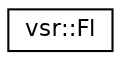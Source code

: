digraph G
{
  edge [fontname="Helvetica",fontsize="11",labelfontname="Helvetica",labelfontsize="11"];
  node [fontname="Helvetica",fontsize="11",shape=record];
  rankdir="LR";
  Node1 [label="vsr::Fl",height=0.2,width=0.4,color="black", fillcolor="white", style="filled",URL="$classvsr_1_1_fl.html"];
}
